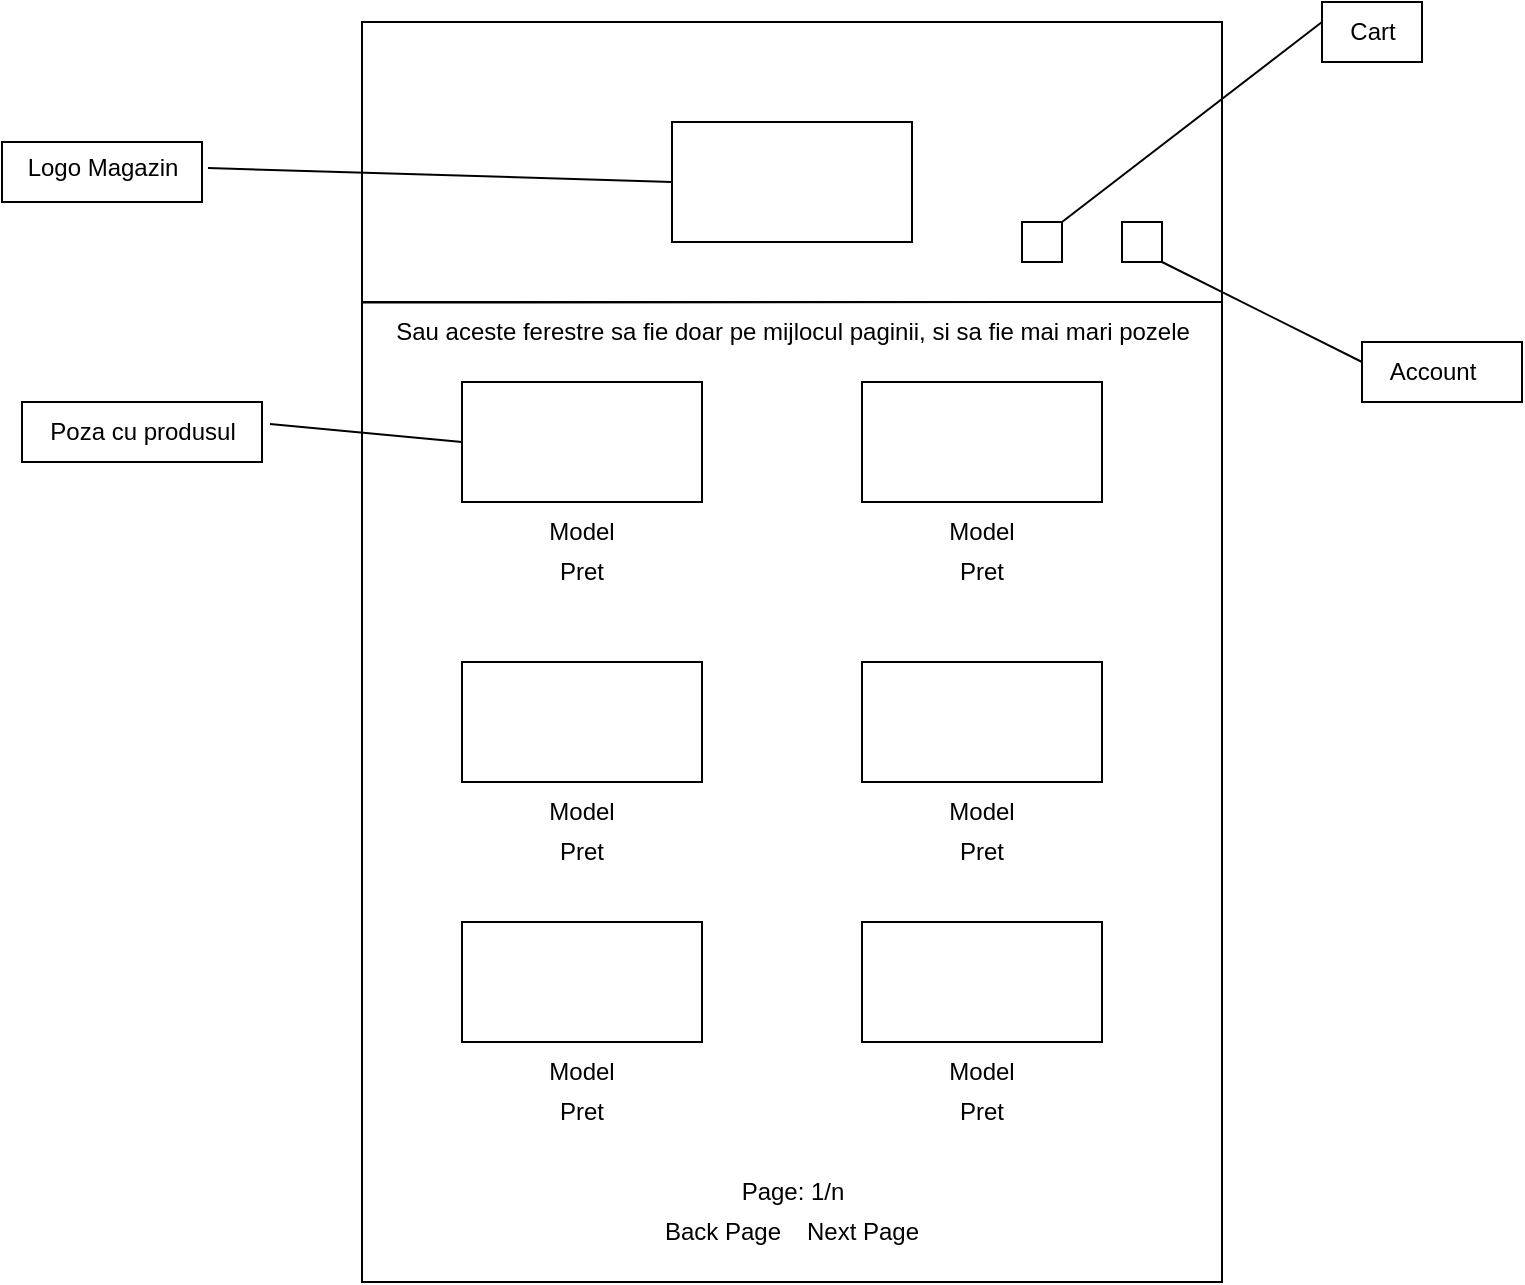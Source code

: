 <mxfile version="24.0.7" type="device">
  <diagram name="Page-1" id="Hv2hcWePNsAPgDM6MWRZ">
    <mxGraphModel dx="1434" dy="786" grid="1" gridSize="10" guides="1" tooltips="1" connect="1" arrows="1" fold="1" page="1" pageScale="1" pageWidth="850" pageHeight="1100" math="0" shadow="0">
      <root>
        <mxCell id="0" />
        <mxCell id="1" parent="0" />
        <mxCell id="PWJUAN-mrmt2Oc8frvb6-16" value="" style="rounded=0;whiteSpace=wrap;html=1;" vertex="1" parent="1">
          <mxGeometry x="10" y="120" width="100" height="30" as="geometry" />
        </mxCell>
        <mxCell id="PWJUAN-mrmt2Oc8frvb6-12" value="" style="rounded=0;whiteSpace=wrap;html=1;" vertex="1" parent="1">
          <mxGeometry x="670" y="50" width="50" height="30" as="geometry" />
        </mxCell>
        <mxCell id="PWJUAN-mrmt2Oc8frvb6-9" value="" style="rounded=0;whiteSpace=wrap;html=1;" vertex="1" parent="1">
          <mxGeometry x="690" y="220" width="80" height="30" as="geometry" />
        </mxCell>
        <mxCell id="PWJUAN-mrmt2Oc8frvb6-3" value="" style="rounded=0;whiteSpace=wrap;html=1;" vertex="1" parent="1">
          <mxGeometry x="190" y="60" width="430" height="630" as="geometry" />
        </mxCell>
        <mxCell id="PWJUAN-mrmt2Oc8frvb6-4" value="" style="endArrow=none;html=1;rounded=0;entryX=0;entryY=0.175;entryDx=0;entryDy=0;entryPerimeter=0;" edge="1" parent="1">
          <mxGeometry width="50" height="50" relative="1" as="geometry">
            <mxPoint x="190" y="200" as="sourcePoint" />
            <mxPoint x="190" y="200.25" as="targetPoint" />
            <Array as="points">
              <mxPoint x="620" y="200" />
            </Array>
          </mxGeometry>
        </mxCell>
        <mxCell id="PWJUAN-mrmt2Oc8frvb6-5" value="" style="rounded=0;whiteSpace=wrap;html=1;" vertex="1" parent="1">
          <mxGeometry x="570" y="160" width="20" height="20" as="geometry" />
        </mxCell>
        <mxCell id="PWJUAN-mrmt2Oc8frvb6-6" value="" style="rounded=0;whiteSpace=wrap;html=1;" vertex="1" parent="1">
          <mxGeometry x="520" y="160" width="20" height="20" as="geometry" />
        </mxCell>
        <mxCell id="PWJUAN-mrmt2Oc8frvb6-7" value="" style="endArrow=none;html=1;rounded=0;entryX=1;entryY=1;entryDx=0;entryDy=0;" edge="1" parent="1" target="PWJUAN-mrmt2Oc8frvb6-5">
          <mxGeometry width="50" height="50" relative="1" as="geometry">
            <mxPoint x="690" y="230" as="sourcePoint" />
            <mxPoint x="450" y="380" as="targetPoint" />
          </mxGeometry>
        </mxCell>
        <mxCell id="PWJUAN-mrmt2Oc8frvb6-8" value="Account" style="text;html=1;align=center;verticalAlign=middle;resizable=0;points=[];autosize=1;strokeColor=none;fillColor=none;" vertex="1" parent="1">
          <mxGeometry x="690" y="220" width="70" height="30" as="geometry" />
        </mxCell>
        <mxCell id="PWJUAN-mrmt2Oc8frvb6-10" value="" style="endArrow=none;html=1;rounded=0;entryX=1;entryY=0;entryDx=0;entryDy=0;" edge="1" parent="1" target="PWJUAN-mrmt2Oc8frvb6-6">
          <mxGeometry width="50" height="50" relative="1" as="geometry">
            <mxPoint x="670" y="60" as="sourcePoint" />
            <mxPoint x="450" y="380" as="targetPoint" />
          </mxGeometry>
        </mxCell>
        <mxCell id="PWJUAN-mrmt2Oc8frvb6-11" value="Cart" style="text;html=1;align=center;verticalAlign=middle;resizable=0;points=[];autosize=1;strokeColor=none;fillColor=none;" vertex="1" parent="1">
          <mxGeometry x="670" y="50" width="50" height="30" as="geometry" />
        </mxCell>
        <mxCell id="PWJUAN-mrmt2Oc8frvb6-13" value="" style="rounded=0;whiteSpace=wrap;html=1;" vertex="1" parent="1">
          <mxGeometry x="345" y="110" width="120" height="60" as="geometry" />
        </mxCell>
        <mxCell id="PWJUAN-mrmt2Oc8frvb6-14" value="" style="endArrow=none;html=1;rounded=0;entryX=0;entryY=0.5;entryDx=0;entryDy=0;exitX=1.03;exitY=0.5;exitDx=0;exitDy=0;exitPerimeter=0;" edge="1" parent="1" source="PWJUAN-mrmt2Oc8frvb6-15" target="PWJUAN-mrmt2Oc8frvb6-13">
          <mxGeometry width="50" height="50" relative="1" as="geometry">
            <mxPoint x="60" y="100" as="sourcePoint" />
            <mxPoint x="450" y="380" as="targetPoint" />
          </mxGeometry>
        </mxCell>
        <mxCell id="PWJUAN-mrmt2Oc8frvb6-15" value="Logo Magazin" style="text;html=1;align=center;verticalAlign=middle;resizable=0;points=[];autosize=1;strokeColor=none;fillColor=none;" vertex="1" parent="1">
          <mxGeometry x="10" y="118" width="100" height="30" as="geometry" />
        </mxCell>
        <mxCell id="PWJUAN-mrmt2Oc8frvb6-17" value="" style="rounded=0;whiteSpace=wrap;html=1;" vertex="1" parent="1">
          <mxGeometry x="240" y="240" width="120" height="60" as="geometry" />
        </mxCell>
        <mxCell id="PWJUAN-mrmt2Oc8frvb6-19" value="Model" style="text;html=1;align=center;verticalAlign=middle;whiteSpace=wrap;rounded=0;" vertex="1" parent="1">
          <mxGeometry x="270" y="300" width="60" height="30" as="geometry" />
        </mxCell>
        <mxCell id="PWJUAN-mrmt2Oc8frvb6-20" value="Pret" style="text;html=1;align=center;verticalAlign=middle;whiteSpace=wrap;rounded=0;" vertex="1" parent="1">
          <mxGeometry x="270" y="320" width="60" height="30" as="geometry" />
        </mxCell>
        <mxCell id="PWJUAN-mrmt2Oc8frvb6-21" value="" style="endArrow=none;html=1;rounded=0;entryX=0;entryY=0.5;entryDx=0;entryDy=0;exitX=1.033;exitY=0.367;exitDx=0;exitDy=0;exitPerimeter=0;" edge="1" parent="1" source="PWJUAN-mrmt2Oc8frvb6-22" target="PWJUAN-mrmt2Oc8frvb6-17">
          <mxGeometry width="50" height="50" relative="1" as="geometry">
            <mxPoint x="50" y="220" as="sourcePoint" />
            <mxPoint x="450" y="380" as="targetPoint" />
          </mxGeometry>
        </mxCell>
        <mxCell id="PWJUAN-mrmt2Oc8frvb6-22" value="" style="rounded=0;whiteSpace=wrap;html=1;" vertex="1" parent="1">
          <mxGeometry x="20" y="250" width="120" height="30" as="geometry" />
        </mxCell>
        <mxCell id="PWJUAN-mrmt2Oc8frvb6-23" value="Poza cu produsul" style="text;html=1;align=center;verticalAlign=middle;resizable=0;points=[];autosize=1;strokeColor=none;fillColor=none;" vertex="1" parent="1">
          <mxGeometry x="20" y="250" width="120" height="30" as="geometry" />
        </mxCell>
        <mxCell id="PWJUAN-mrmt2Oc8frvb6-24" value="" style="rounded=0;whiteSpace=wrap;html=1;" vertex="1" parent="1">
          <mxGeometry x="440" y="240" width="120" height="60" as="geometry" />
        </mxCell>
        <mxCell id="PWJUAN-mrmt2Oc8frvb6-25" value="" style="rounded=0;whiteSpace=wrap;html=1;" vertex="1" parent="1">
          <mxGeometry x="240" y="380" width="120" height="60" as="geometry" />
        </mxCell>
        <mxCell id="PWJUAN-mrmt2Oc8frvb6-26" value="" style="rounded=0;whiteSpace=wrap;html=1;" vertex="1" parent="1">
          <mxGeometry x="440" y="380" width="120" height="60" as="geometry" />
        </mxCell>
        <mxCell id="PWJUAN-mrmt2Oc8frvb6-27" value="" style="rounded=0;whiteSpace=wrap;html=1;" vertex="1" parent="1">
          <mxGeometry x="240" y="510" width="120" height="60" as="geometry" />
        </mxCell>
        <mxCell id="PWJUAN-mrmt2Oc8frvb6-28" value="" style="rounded=0;whiteSpace=wrap;html=1;" vertex="1" parent="1">
          <mxGeometry x="440" y="510" width="120" height="60" as="geometry" />
        </mxCell>
        <mxCell id="PWJUAN-mrmt2Oc8frvb6-29" value="Model" style="text;html=1;align=center;verticalAlign=middle;whiteSpace=wrap;rounded=0;" vertex="1" parent="1">
          <mxGeometry x="270" y="440" width="60" height="30" as="geometry" />
        </mxCell>
        <mxCell id="PWJUAN-mrmt2Oc8frvb6-30" value="Pret" style="text;html=1;align=center;verticalAlign=middle;whiteSpace=wrap;rounded=0;" vertex="1" parent="1">
          <mxGeometry x="270" y="460" width="60" height="30" as="geometry" />
        </mxCell>
        <mxCell id="PWJUAN-mrmt2Oc8frvb6-32" value="Model" style="text;html=1;align=center;verticalAlign=middle;whiteSpace=wrap;rounded=0;" vertex="1" parent="1">
          <mxGeometry x="270" y="570" width="60" height="30" as="geometry" />
        </mxCell>
        <mxCell id="PWJUAN-mrmt2Oc8frvb6-33" value="Model" style="text;html=1;align=center;verticalAlign=middle;whiteSpace=wrap;rounded=0;" vertex="1" parent="1">
          <mxGeometry x="470" y="300" width="60" height="30" as="geometry" />
        </mxCell>
        <mxCell id="PWJUAN-mrmt2Oc8frvb6-34" value="Model" style="text;html=1;align=center;verticalAlign=middle;whiteSpace=wrap;rounded=0;" vertex="1" parent="1">
          <mxGeometry x="470" y="440" width="60" height="30" as="geometry" />
        </mxCell>
        <mxCell id="PWJUAN-mrmt2Oc8frvb6-35" value="Model" style="text;html=1;align=center;verticalAlign=middle;whiteSpace=wrap;rounded=0;" vertex="1" parent="1">
          <mxGeometry x="470" y="570" width="60" height="30" as="geometry" />
        </mxCell>
        <mxCell id="PWJUAN-mrmt2Oc8frvb6-36" value="Pret" style="text;html=1;align=center;verticalAlign=middle;whiteSpace=wrap;rounded=0;" vertex="1" parent="1">
          <mxGeometry x="270" y="590" width="60" height="30" as="geometry" />
        </mxCell>
        <mxCell id="PWJUAN-mrmt2Oc8frvb6-37" value="Pret" style="text;html=1;align=center;verticalAlign=middle;whiteSpace=wrap;rounded=0;" vertex="1" parent="1">
          <mxGeometry x="470" y="320" width="60" height="30" as="geometry" />
        </mxCell>
        <mxCell id="PWJUAN-mrmt2Oc8frvb6-38" value="Pret" style="text;html=1;align=center;verticalAlign=middle;whiteSpace=wrap;rounded=0;" vertex="1" parent="1">
          <mxGeometry x="470" y="460" width="60" height="30" as="geometry" />
        </mxCell>
        <mxCell id="PWJUAN-mrmt2Oc8frvb6-39" value="Pret" style="text;html=1;align=center;verticalAlign=middle;whiteSpace=wrap;rounded=0;" vertex="1" parent="1">
          <mxGeometry x="470" y="590" width="60" height="30" as="geometry" />
        </mxCell>
        <mxCell id="PWJUAN-mrmt2Oc8frvb6-40" value="Page: 1/n" style="text;html=1;align=center;verticalAlign=middle;resizable=0;points=[];autosize=1;strokeColor=none;fillColor=none;" vertex="1" parent="1">
          <mxGeometry x="370" y="630" width="70" height="30" as="geometry" />
        </mxCell>
        <mxCell id="PWJUAN-mrmt2Oc8frvb6-41" value="Back Page" style="text;html=1;align=center;verticalAlign=middle;resizable=0;points=[];autosize=1;strokeColor=none;fillColor=none;" vertex="1" parent="1">
          <mxGeometry x="330" y="650" width="80" height="30" as="geometry" />
        </mxCell>
        <mxCell id="PWJUAN-mrmt2Oc8frvb6-42" value="Next Page" style="text;html=1;align=center;verticalAlign=middle;resizable=0;points=[];autosize=1;strokeColor=none;fillColor=none;" vertex="1" parent="1">
          <mxGeometry x="400" y="650" width="80" height="30" as="geometry" />
        </mxCell>
        <mxCell id="PWJUAN-mrmt2Oc8frvb6-43" value="Sau aceste ferestre sa fie doar pe mijlocul paginii, si sa fie mai mari pozele" style="text;html=1;align=center;verticalAlign=middle;resizable=0;points=[];autosize=1;strokeColor=none;fillColor=none;" vertex="1" parent="1">
          <mxGeometry x="195" y="200" width="420" height="30" as="geometry" />
        </mxCell>
      </root>
    </mxGraphModel>
  </diagram>
</mxfile>
